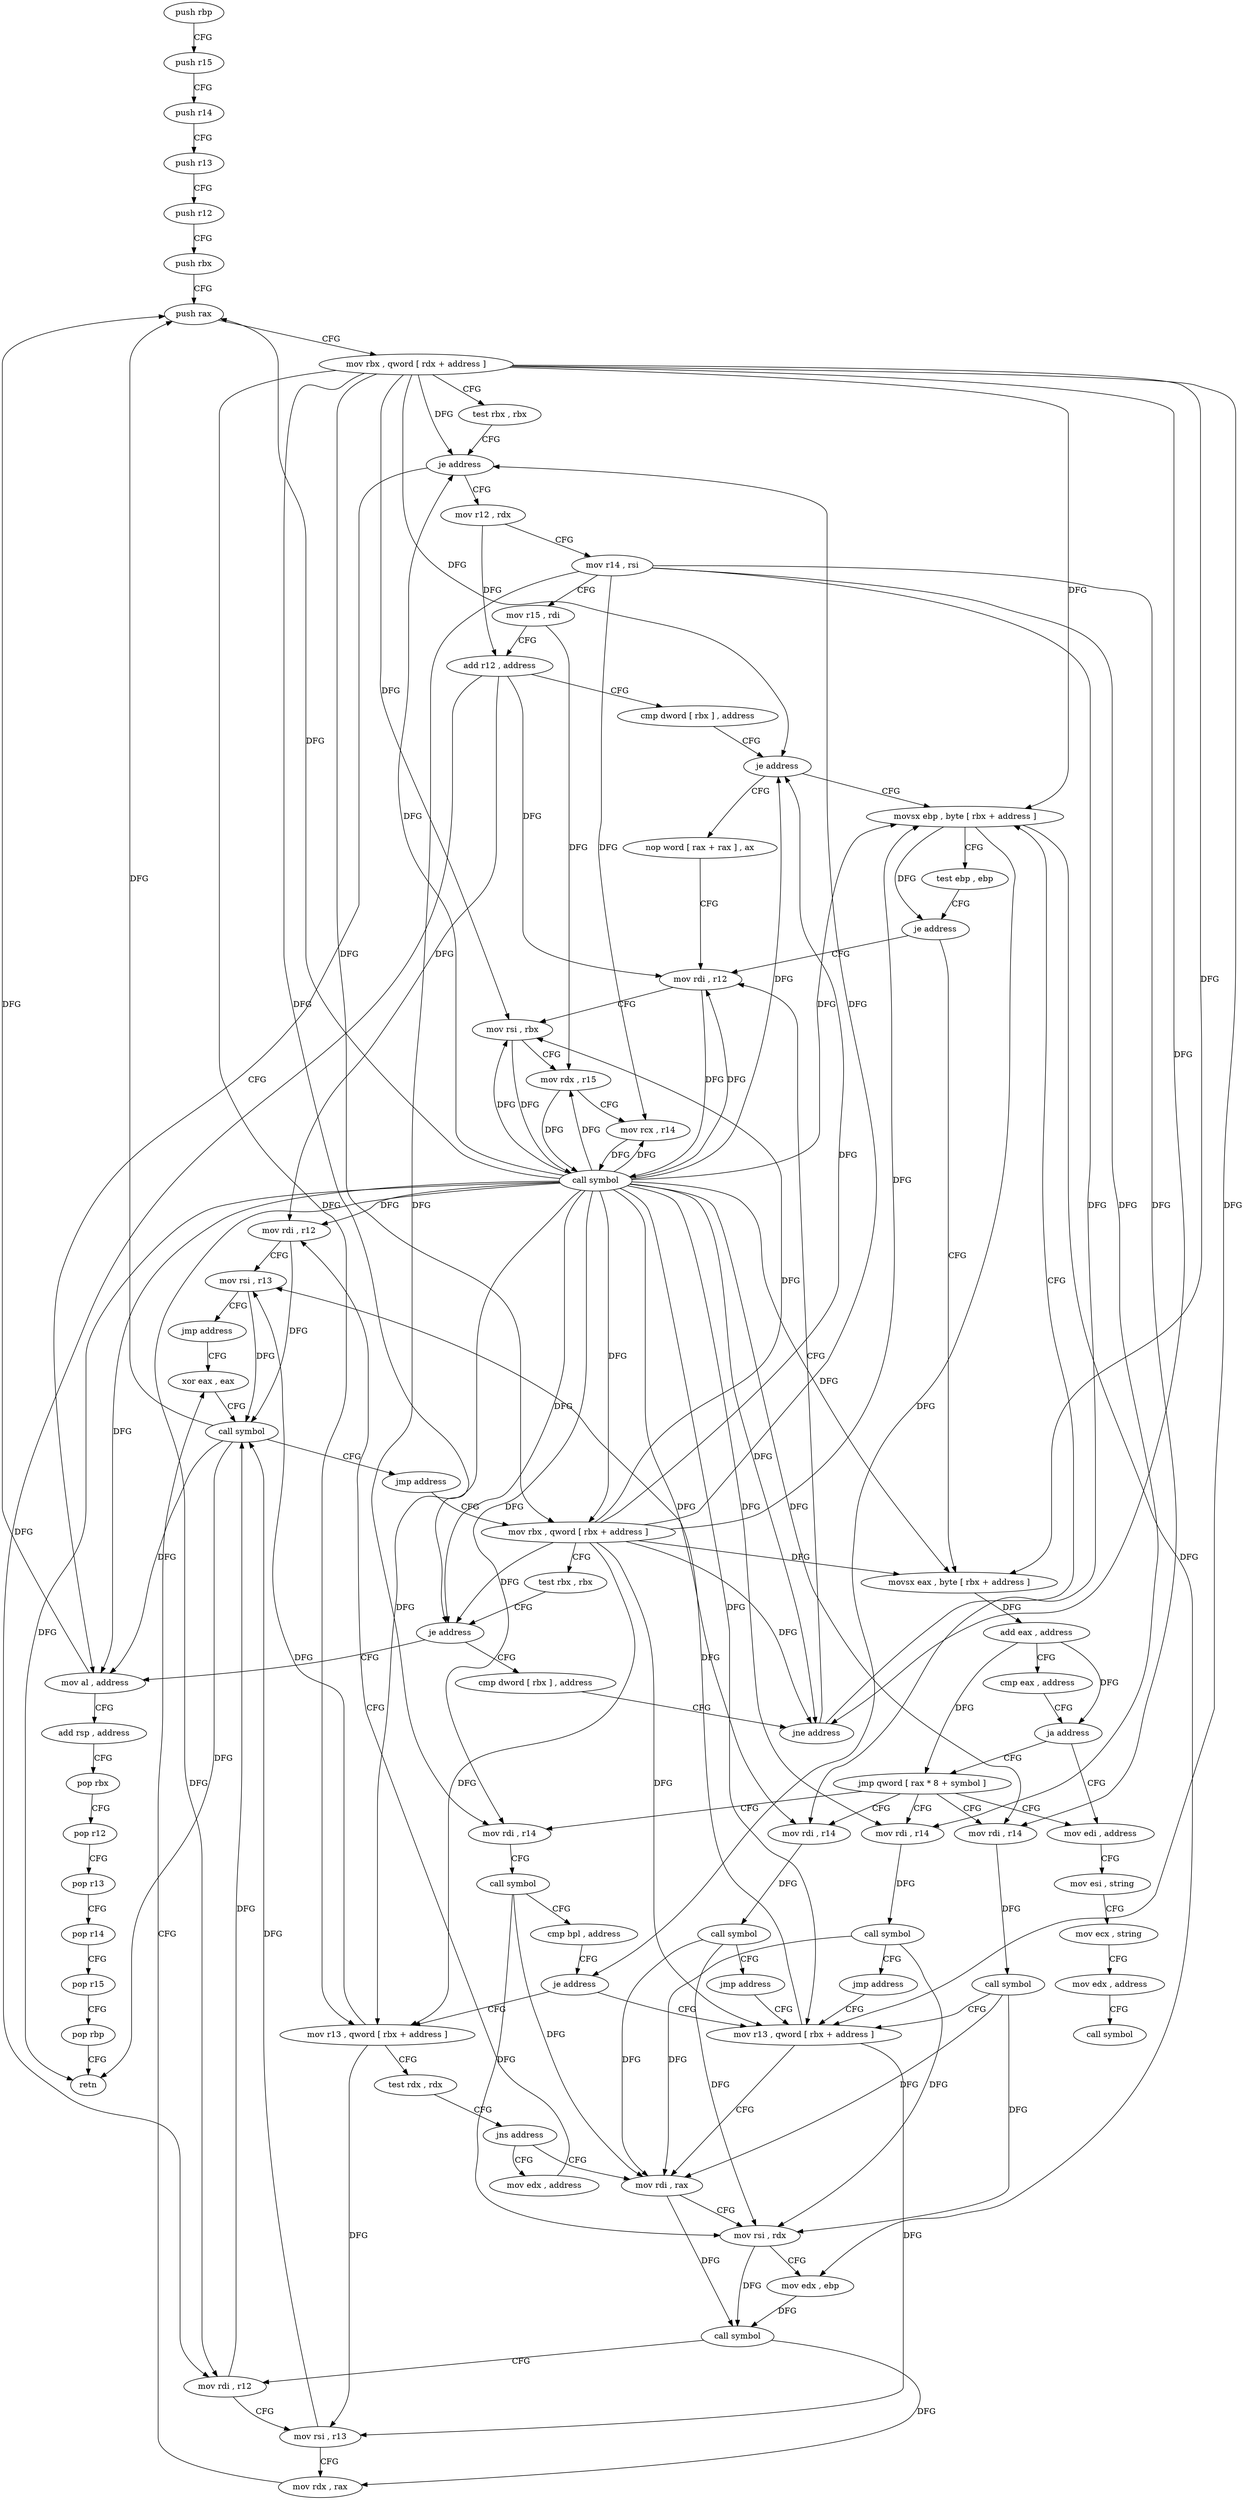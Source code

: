 digraph "func" {
"4232768" [label = "push rbp" ]
"4232769" [label = "push r15" ]
"4232771" [label = "push r14" ]
"4232773" [label = "push r13" ]
"4232775" [label = "push r12" ]
"4232777" [label = "push rbx" ]
"4232778" [label = "push rax" ]
"4232779" [label = "mov rbx , qword [ rdx + address ]" ]
"4232783" [label = "test rbx , rbx" ]
"4232786" [label = "je address" ]
"4232980" [label = "mov al , address" ]
"4232792" [label = "mov r12 , rdx" ]
"4232982" [label = "add rsp , address" ]
"4232986" [label = "pop rbx" ]
"4232987" [label = "pop r12" ]
"4232989" [label = "pop r13" ]
"4232991" [label = "pop r14" ]
"4232993" [label = "pop r15" ]
"4232995" [label = "pop rbp" ]
"4232996" [label = "retn" ]
"4232795" [label = "mov r14 , rsi" ]
"4232798" [label = "mov r15 , rdi" ]
"4232801" [label = "add r12 , address" ]
"4232805" [label = "cmp dword [ rbx ] , address" ]
"4232808" [label = "je address" ]
"4232851" [label = "movsx ebp , byte [ rbx + address ]" ]
"4232810" [label = "nop word [ rax + rax ] , ax" ]
"4232855" [label = "test ebp , ebp" ]
"4232857" [label = "je address" ]
"4232816" [label = "mov rdi , r12" ]
"4232859" [label = "movsx eax , byte [ rbx + address ]" ]
"4232819" [label = "mov rsi , rbx" ]
"4232822" [label = "mov rdx , r15" ]
"4232825" [label = "mov rcx , r14" ]
"4232828" [label = "call symbol" ]
"4232833" [label = "mov rbx , qword [ rbx + address ]" ]
"4232863" [label = "add eax , address" ]
"4232866" [label = "cmp eax , address" ]
"4232869" [label = "ja address" ]
"4232997" [label = "mov edi , address" ]
"4232871" [label = "jmp qword [ rax * 8 + symbol ]" ]
"4232846" [label = "cmp dword [ rbx ] , address" ]
"4232849" [label = "jne address" ]
"4233002" [label = "mov esi , string" ]
"4233007" [label = "mov ecx , string" ]
"4233012" [label = "mov edx , address" ]
"4233017" [label = "call symbol" ]
"4232878" [label = "mov rdi , r14" ]
"4232888" [label = "mov rdi , r14" ]
"4232898" [label = "mov rdi , r14" ]
"4232934" [label = "mov rdi , r14" ]
"4232881" [label = "call symbol" ]
"4232886" [label = "jmp address" ]
"4232942" [label = "mov r13 , qword [ rbx + address ]" ]
"4232891" [label = "call symbol" ]
"4232896" [label = "jmp address" ]
"4232901" [label = "call symbol" ]
"4232906" [label = "cmp bpl , address" ]
"4232910" [label = "je address" ]
"4232912" [label = "mov r13 , qword [ rbx + address ]" ]
"4232937" [label = "call symbol" ]
"4232946" [label = "mov rdi , rax" ]
"4232916" [label = "test rdx , rdx" ]
"4232919" [label = "jns address" ]
"4232921" [label = "mov edx , address" ]
"4232837" [label = "test rbx , rbx" ]
"4232840" [label = "je address" ]
"4232949" [label = "mov rsi , rdx" ]
"4232952" [label = "mov edx , ebp" ]
"4232954" [label = "call symbol" ]
"4232959" [label = "mov rdi , r12" ]
"4232962" [label = "mov rsi , r13" ]
"4232965" [label = "mov rdx , rax" ]
"4232968" [label = "xor eax , eax" ]
"4232926" [label = "mov rdi , r12" ]
"4232929" [label = "mov rsi , r13" ]
"4232932" [label = "jmp address" ]
"4232970" [label = "call symbol" ]
"4232975" [label = "jmp address" ]
"4232768" -> "4232769" [ label = "CFG" ]
"4232769" -> "4232771" [ label = "CFG" ]
"4232771" -> "4232773" [ label = "CFG" ]
"4232773" -> "4232775" [ label = "CFG" ]
"4232775" -> "4232777" [ label = "CFG" ]
"4232777" -> "4232778" [ label = "CFG" ]
"4232778" -> "4232779" [ label = "CFG" ]
"4232779" -> "4232783" [ label = "CFG" ]
"4232779" -> "4232786" [ label = "DFG" ]
"4232779" -> "4232808" [ label = "DFG" ]
"4232779" -> "4232851" [ label = "DFG" ]
"4232779" -> "4232819" [ label = "DFG" ]
"4232779" -> "4232859" [ label = "DFG" ]
"4232779" -> "4232833" [ label = "DFG" ]
"4232779" -> "4232840" [ label = "DFG" ]
"4232779" -> "4232849" [ label = "DFG" ]
"4232779" -> "4232942" [ label = "DFG" ]
"4232779" -> "4232912" [ label = "DFG" ]
"4232783" -> "4232786" [ label = "CFG" ]
"4232786" -> "4232980" [ label = "CFG" ]
"4232786" -> "4232792" [ label = "CFG" ]
"4232980" -> "4232982" [ label = "CFG" ]
"4232980" -> "4232778" [ label = "DFG" ]
"4232792" -> "4232795" [ label = "CFG" ]
"4232792" -> "4232801" [ label = "DFG" ]
"4232982" -> "4232986" [ label = "CFG" ]
"4232986" -> "4232987" [ label = "CFG" ]
"4232987" -> "4232989" [ label = "CFG" ]
"4232989" -> "4232991" [ label = "CFG" ]
"4232991" -> "4232993" [ label = "CFG" ]
"4232993" -> "4232995" [ label = "CFG" ]
"4232995" -> "4232996" [ label = "CFG" ]
"4232795" -> "4232798" [ label = "CFG" ]
"4232795" -> "4232825" [ label = "DFG" ]
"4232795" -> "4232878" [ label = "DFG" ]
"4232795" -> "4232888" [ label = "DFG" ]
"4232795" -> "4232898" [ label = "DFG" ]
"4232795" -> "4232934" [ label = "DFG" ]
"4232798" -> "4232801" [ label = "CFG" ]
"4232798" -> "4232822" [ label = "DFG" ]
"4232801" -> "4232805" [ label = "CFG" ]
"4232801" -> "4232816" [ label = "DFG" ]
"4232801" -> "4232959" [ label = "DFG" ]
"4232801" -> "4232926" [ label = "DFG" ]
"4232805" -> "4232808" [ label = "CFG" ]
"4232808" -> "4232851" [ label = "CFG" ]
"4232808" -> "4232810" [ label = "CFG" ]
"4232851" -> "4232855" [ label = "CFG" ]
"4232851" -> "4232857" [ label = "DFG" ]
"4232851" -> "4232910" [ label = "DFG" ]
"4232851" -> "4232952" [ label = "DFG" ]
"4232810" -> "4232816" [ label = "CFG" ]
"4232855" -> "4232857" [ label = "CFG" ]
"4232857" -> "4232816" [ label = "CFG" ]
"4232857" -> "4232859" [ label = "CFG" ]
"4232816" -> "4232819" [ label = "CFG" ]
"4232816" -> "4232828" [ label = "DFG" ]
"4232859" -> "4232863" [ label = "DFG" ]
"4232819" -> "4232822" [ label = "CFG" ]
"4232819" -> "4232828" [ label = "DFG" ]
"4232822" -> "4232825" [ label = "CFG" ]
"4232822" -> "4232828" [ label = "DFG" ]
"4232825" -> "4232828" [ label = "DFG" ]
"4232828" -> "4232833" [ label = "DFG" ]
"4232828" -> "4232778" [ label = "DFG" ]
"4232828" -> "4232786" [ label = "DFG" ]
"4232828" -> "4232980" [ label = "DFG" ]
"4232828" -> "4232808" [ label = "DFG" ]
"4232828" -> "4232851" [ label = "DFG" ]
"4232828" -> "4232816" [ label = "DFG" ]
"4232828" -> "4232819" [ label = "DFG" ]
"4232828" -> "4232822" [ label = "DFG" ]
"4232828" -> "4232825" [ label = "DFG" ]
"4232828" -> "4232996" [ label = "DFG" ]
"4232828" -> "4232859" [ label = "DFG" ]
"4232828" -> "4232840" [ label = "DFG" ]
"4232828" -> "4232849" [ label = "DFG" ]
"4232828" -> "4232942" [ label = "DFG" ]
"4232828" -> "4232912" [ label = "DFG" ]
"4232828" -> "4232959" [ label = "DFG" ]
"4232828" -> "4232926" [ label = "DFG" ]
"4232828" -> "4232878" [ label = "DFG" ]
"4232828" -> "4232888" [ label = "DFG" ]
"4232828" -> "4232898" [ label = "DFG" ]
"4232828" -> "4232934" [ label = "DFG" ]
"4232833" -> "4232837" [ label = "CFG" ]
"4232833" -> "4232786" [ label = "DFG" ]
"4232833" -> "4232808" [ label = "DFG" ]
"4232833" -> "4232851" [ label = "DFG" ]
"4232833" -> "4232819" [ label = "DFG" ]
"4232833" -> "4232859" [ label = "DFG" ]
"4232833" -> "4232840" [ label = "DFG" ]
"4232833" -> "4232849" [ label = "DFG" ]
"4232833" -> "4232942" [ label = "DFG" ]
"4232833" -> "4232912" [ label = "DFG" ]
"4232863" -> "4232866" [ label = "CFG" ]
"4232863" -> "4232869" [ label = "DFG" ]
"4232863" -> "4232871" [ label = "DFG" ]
"4232866" -> "4232869" [ label = "CFG" ]
"4232869" -> "4232997" [ label = "CFG" ]
"4232869" -> "4232871" [ label = "CFG" ]
"4232997" -> "4233002" [ label = "CFG" ]
"4232871" -> "4232878" [ label = "CFG" ]
"4232871" -> "4232888" [ label = "CFG" ]
"4232871" -> "4232898" [ label = "CFG" ]
"4232871" -> "4232934" [ label = "CFG" ]
"4232871" -> "4232997" [ label = "CFG" ]
"4232846" -> "4232849" [ label = "CFG" ]
"4232849" -> "4232816" [ label = "CFG" ]
"4232849" -> "4232851" [ label = "CFG" ]
"4233002" -> "4233007" [ label = "CFG" ]
"4233007" -> "4233012" [ label = "CFG" ]
"4233012" -> "4233017" [ label = "CFG" ]
"4232878" -> "4232881" [ label = "DFG" ]
"4232888" -> "4232891" [ label = "DFG" ]
"4232898" -> "4232901" [ label = "CFG" ]
"4232934" -> "4232937" [ label = "DFG" ]
"4232881" -> "4232886" [ label = "CFG" ]
"4232881" -> "4232946" [ label = "DFG" ]
"4232881" -> "4232949" [ label = "DFG" ]
"4232886" -> "4232942" [ label = "CFG" ]
"4232942" -> "4232946" [ label = "CFG" ]
"4232942" -> "4232962" [ label = "DFG" ]
"4232942" -> "4232929" [ label = "DFG" ]
"4232891" -> "4232896" [ label = "CFG" ]
"4232891" -> "4232946" [ label = "DFG" ]
"4232891" -> "4232949" [ label = "DFG" ]
"4232896" -> "4232942" [ label = "CFG" ]
"4232901" -> "4232906" [ label = "CFG" ]
"4232901" -> "4232946" [ label = "DFG" ]
"4232901" -> "4232949" [ label = "DFG" ]
"4232906" -> "4232910" [ label = "CFG" ]
"4232910" -> "4232942" [ label = "CFG" ]
"4232910" -> "4232912" [ label = "CFG" ]
"4232912" -> "4232916" [ label = "CFG" ]
"4232912" -> "4232962" [ label = "DFG" ]
"4232912" -> "4232929" [ label = "DFG" ]
"4232937" -> "4232942" [ label = "CFG" ]
"4232937" -> "4232946" [ label = "DFG" ]
"4232937" -> "4232949" [ label = "DFG" ]
"4232946" -> "4232949" [ label = "CFG" ]
"4232946" -> "4232954" [ label = "DFG" ]
"4232916" -> "4232919" [ label = "CFG" ]
"4232919" -> "4232946" [ label = "CFG" ]
"4232919" -> "4232921" [ label = "CFG" ]
"4232921" -> "4232926" [ label = "CFG" ]
"4232837" -> "4232840" [ label = "CFG" ]
"4232840" -> "4232980" [ label = "CFG" ]
"4232840" -> "4232846" [ label = "CFG" ]
"4232949" -> "4232952" [ label = "CFG" ]
"4232949" -> "4232954" [ label = "DFG" ]
"4232952" -> "4232954" [ label = "DFG" ]
"4232954" -> "4232959" [ label = "CFG" ]
"4232954" -> "4232965" [ label = "DFG" ]
"4232959" -> "4232962" [ label = "CFG" ]
"4232959" -> "4232970" [ label = "DFG" ]
"4232962" -> "4232965" [ label = "CFG" ]
"4232962" -> "4232970" [ label = "DFG" ]
"4232965" -> "4232968" [ label = "CFG" ]
"4232968" -> "4232970" [ label = "CFG" ]
"4232926" -> "4232929" [ label = "CFG" ]
"4232926" -> "4232970" [ label = "DFG" ]
"4232929" -> "4232932" [ label = "CFG" ]
"4232929" -> "4232970" [ label = "DFG" ]
"4232932" -> "4232968" [ label = "CFG" ]
"4232970" -> "4232975" [ label = "CFG" ]
"4232970" -> "4232778" [ label = "DFG" ]
"4232970" -> "4232980" [ label = "DFG" ]
"4232970" -> "4232996" [ label = "DFG" ]
"4232975" -> "4232833" [ label = "CFG" ]
}

